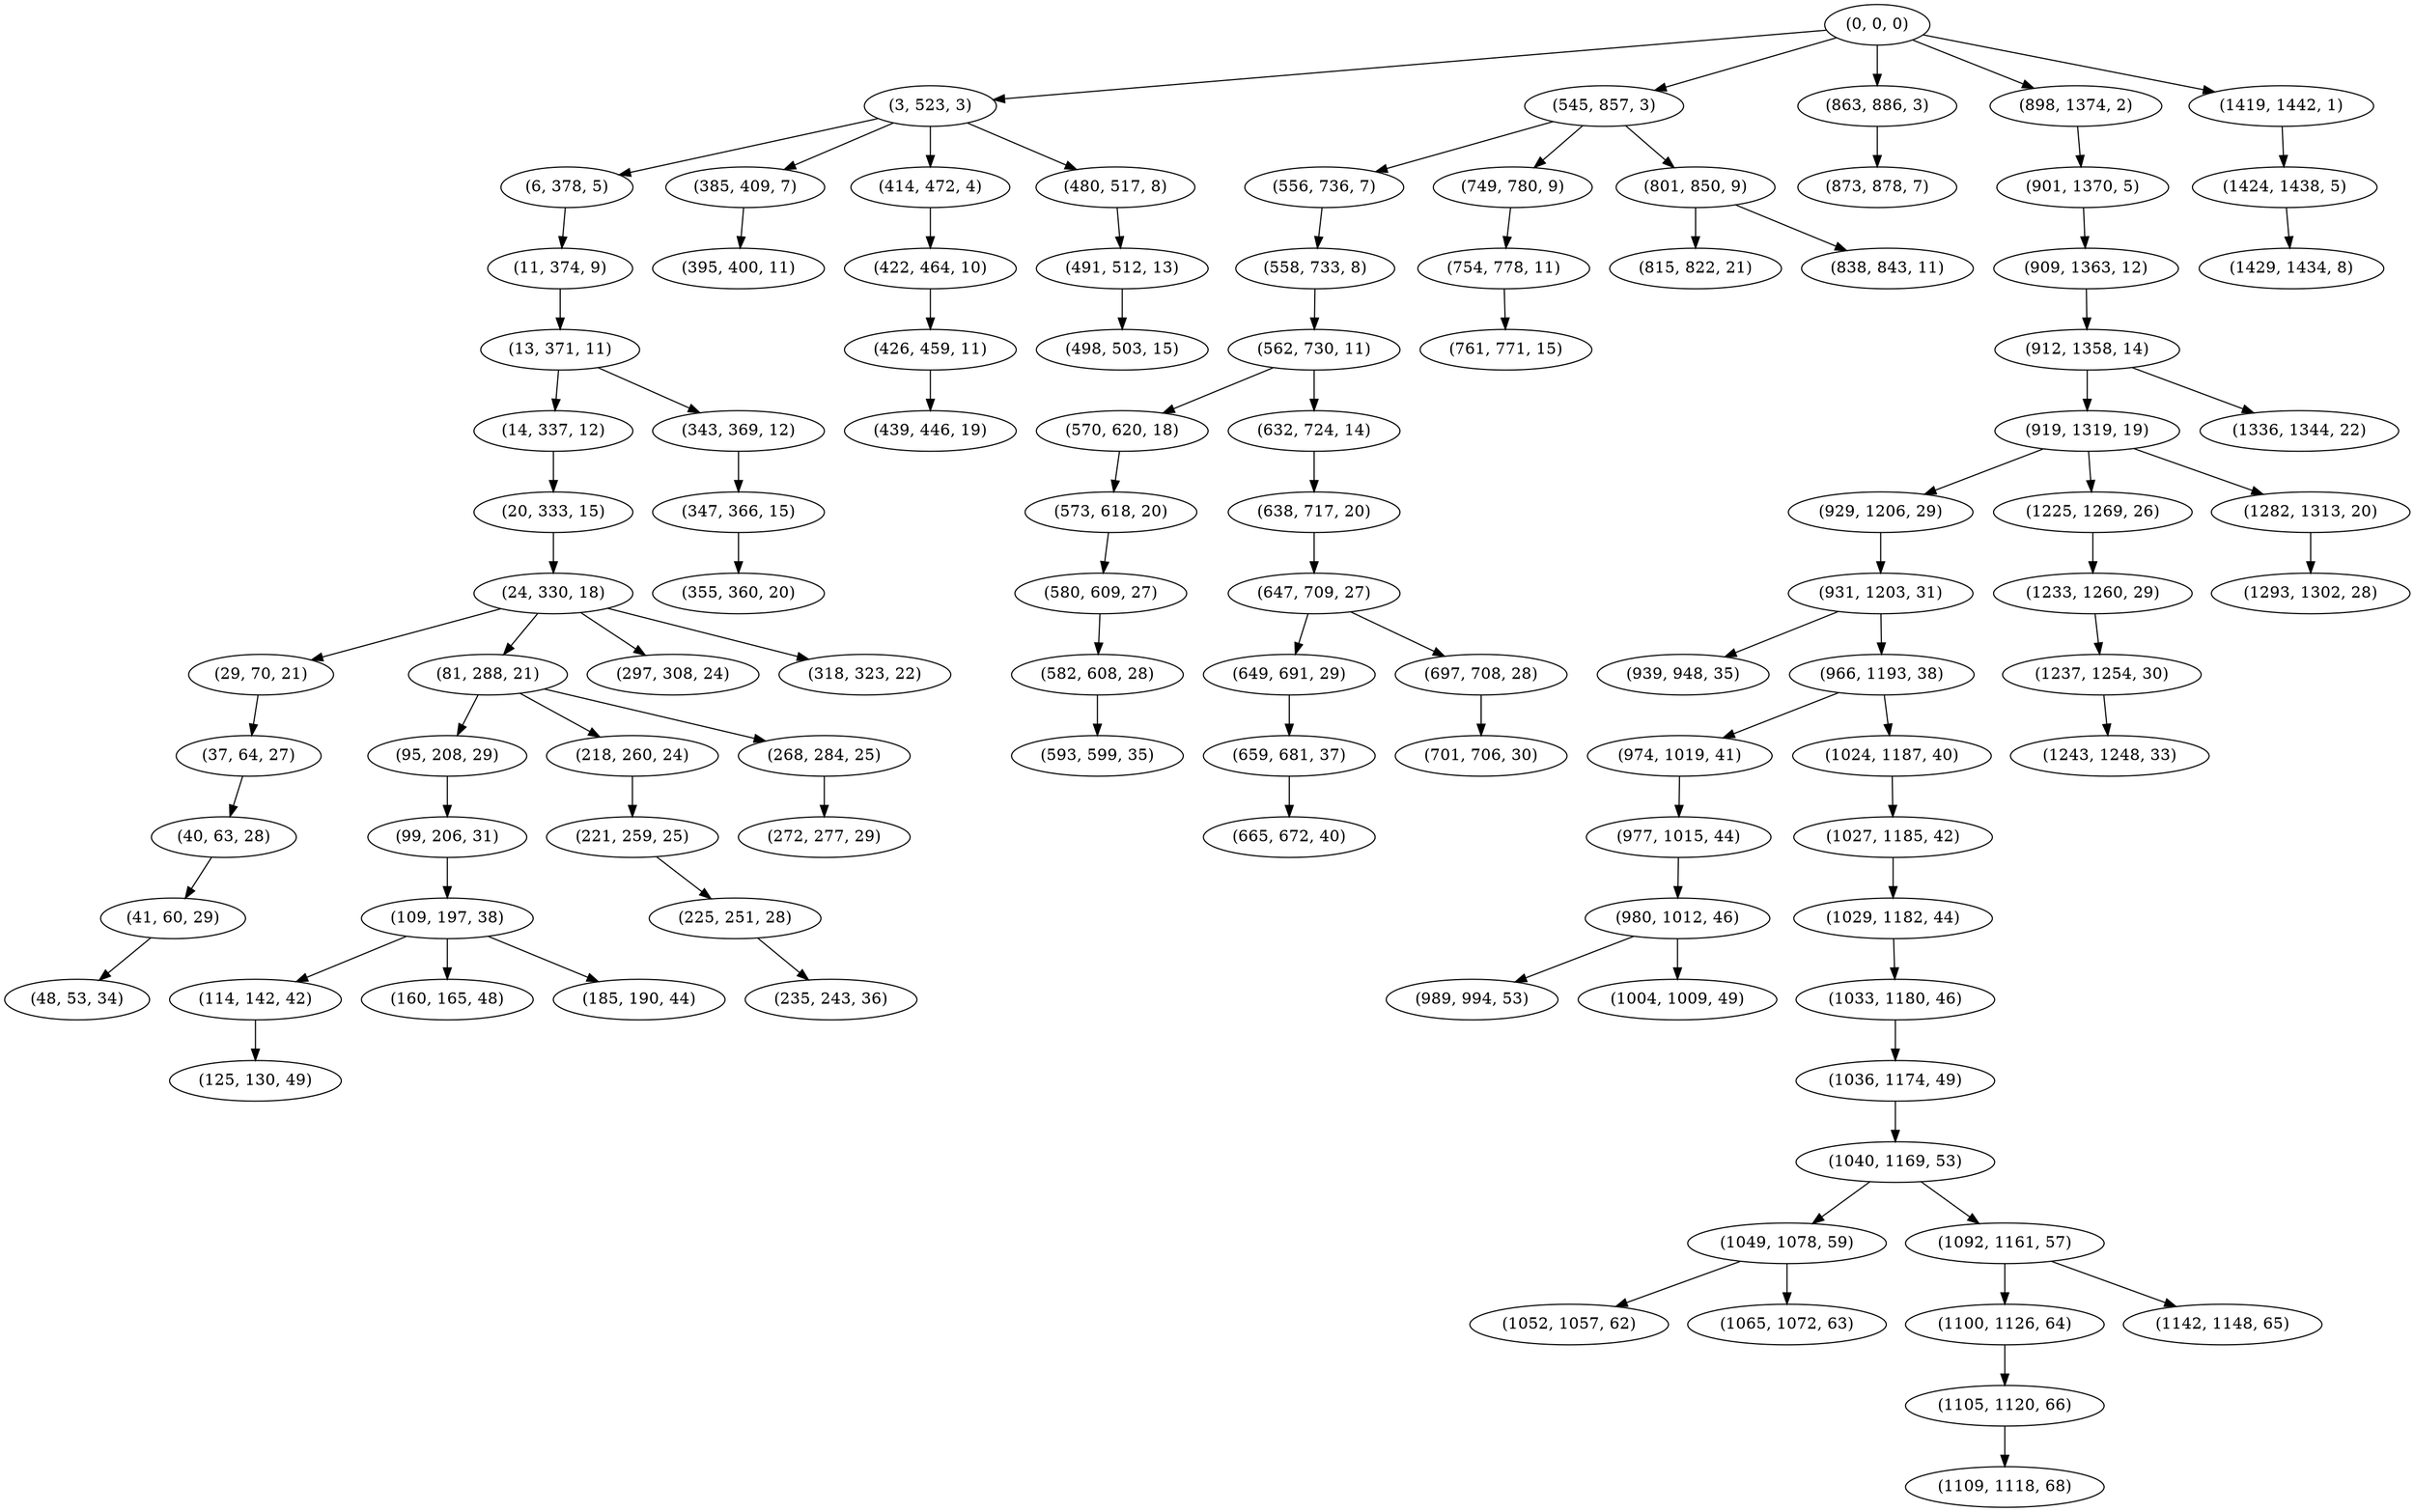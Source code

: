digraph tree {
    "(0, 0, 0)";
    "(3, 523, 3)";
    "(6, 378, 5)";
    "(11, 374, 9)";
    "(13, 371, 11)";
    "(14, 337, 12)";
    "(20, 333, 15)";
    "(24, 330, 18)";
    "(29, 70, 21)";
    "(37, 64, 27)";
    "(40, 63, 28)";
    "(41, 60, 29)";
    "(48, 53, 34)";
    "(81, 288, 21)";
    "(95, 208, 29)";
    "(99, 206, 31)";
    "(109, 197, 38)";
    "(114, 142, 42)";
    "(125, 130, 49)";
    "(160, 165, 48)";
    "(185, 190, 44)";
    "(218, 260, 24)";
    "(221, 259, 25)";
    "(225, 251, 28)";
    "(235, 243, 36)";
    "(268, 284, 25)";
    "(272, 277, 29)";
    "(297, 308, 24)";
    "(318, 323, 22)";
    "(343, 369, 12)";
    "(347, 366, 15)";
    "(355, 360, 20)";
    "(385, 409, 7)";
    "(395, 400, 11)";
    "(414, 472, 4)";
    "(422, 464, 10)";
    "(426, 459, 11)";
    "(439, 446, 19)";
    "(480, 517, 8)";
    "(491, 512, 13)";
    "(498, 503, 15)";
    "(545, 857, 3)";
    "(556, 736, 7)";
    "(558, 733, 8)";
    "(562, 730, 11)";
    "(570, 620, 18)";
    "(573, 618, 20)";
    "(580, 609, 27)";
    "(582, 608, 28)";
    "(593, 599, 35)";
    "(632, 724, 14)";
    "(638, 717, 20)";
    "(647, 709, 27)";
    "(649, 691, 29)";
    "(659, 681, 37)";
    "(665, 672, 40)";
    "(697, 708, 28)";
    "(701, 706, 30)";
    "(749, 780, 9)";
    "(754, 778, 11)";
    "(761, 771, 15)";
    "(801, 850, 9)";
    "(815, 822, 21)";
    "(838, 843, 11)";
    "(863, 886, 3)";
    "(873, 878, 7)";
    "(898, 1374, 2)";
    "(901, 1370, 5)";
    "(909, 1363, 12)";
    "(912, 1358, 14)";
    "(919, 1319, 19)";
    "(929, 1206, 29)";
    "(931, 1203, 31)";
    "(939, 948, 35)";
    "(966, 1193, 38)";
    "(974, 1019, 41)";
    "(977, 1015, 44)";
    "(980, 1012, 46)";
    "(989, 994, 53)";
    "(1004, 1009, 49)";
    "(1024, 1187, 40)";
    "(1027, 1185, 42)";
    "(1029, 1182, 44)";
    "(1033, 1180, 46)";
    "(1036, 1174, 49)";
    "(1040, 1169, 53)";
    "(1049, 1078, 59)";
    "(1052, 1057, 62)";
    "(1065, 1072, 63)";
    "(1092, 1161, 57)";
    "(1100, 1126, 64)";
    "(1105, 1120, 66)";
    "(1109, 1118, 68)";
    "(1142, 1148, 65)";
    "(1225, 1269, 26)";
    "(1233, 1260, 29)";
    "(1237, 1254, 30)";
    "(1243, 1248, 33)";
    "(1282, 1313, 20)";
    "(1293, 1302, 28)";
    "(1336, 1344, 22)";
    "(1419, 1442, 1)";
    "(1424, 1438, 5)";
    "(1429, 1434, 8)";
    "(0, 0, 0)" -> "(3, 523, 3)";
    "(0, 0, 0)" -> "(545, 857, 3)";
    "(0, 0, 0)" -> "(863, 886, 3)";
    "(0, 0, 0)" -> "(898, 1374, 2)";
    "(0, 0, 0)" -> "(1419, 1442, 1)";
    "(3, 523, 3)" -> "(6, 378, 5)";
    "(3, 523, 3)" -> "(385, 409, 7)";
    "(3, 523, 3)" -> "(414, 472, 4)";
    "(3, 523, 3)" -> "(480, 517, 8)";
    "(6, 378, 5)" -> "(11, 374, 9)";
    "(11, 374, 9)" -> "(13, 371, 11)";
    "(13, 371, 11)" -> "(14, 337, 12)";
    "(13, 371, 11)" -> "(343, 369, 12)";
    "(14, 337, 12)" -> "(20, 333, 15)";
    "(20, 333, 15)" -> "(24, 330, 18)";
    "(24, 330, 18)" -> "(29, 70, 21)";
    "(24, 330, 18)" -> "(81, 288, 21)";
    "(24, 330, 18)" -> "(297, 308, 24)";
    "(24, 330, 18)" -> "(318, 323, 22)";
    "(29, 70, 21)" -> "(37, 64, 27)";
    "(37, 64, 27)" -> "(40, 63, 28)";
    "(40, 63, 28)" -> "(41, 60, 29)";
    "(41, 60, 29)" -> "(48, 53, 34)";
    "(81, 288, 21)" -> "(95, 208, 29)";
    "(81, 288, 21)" -> "(218, 260, 24)";
    "(81, 288, 21)" -> "(268, 284, 25)";
    "(95, 208, 29)" -> "(99, 206, 31)";
    "(99, 206, 31)" -> "(109, 197, 38)";
    "(109, 197, 38)" -> "(114, 142, 42)";
    "(109, 197, 38)" -> "(160, 165, 48)";
    "(109, 197, 38)" -> "(185, 190, 44)";
    "(114, 142, 42)" -> "(125, 130, 49)";
    "(218, 260, 24)" -> "(221, 259, 25)";
    "(221, 259, 25)" -> "(225, 251, 28)";
    "(225, 251, 28)" -> "(235, 243, 36)";
    "(268, 284, 25)" -> "(272, 277, 29)";
    "(343, 369, 12)" -> "(347, 366, 15)";
    "(347, 366, 15)" -> "(355, 360, 20)";
    "(385, 409, 7)" -> "(395, 400, 11)";
    "(414, 472, 4)" -> "(422, 464, 10)";
    "(422, 464, 10)" -> "(426, 459, 11)";
    "(426, 459, 11)" -> "(439, 446, 19)";
    "(480, 517, 8)" -> "(491, 512, 13)";
    "(491, 512, 13)" -> "(498, 503, 15)";
    "(545, 857, 3)" -> "(556, 736, 7)";
    "(545, 857, 3)" -> "(749, 780, 9)";
    "(545, 857, 3)" -> "(801, 850, 9)";
    "(556, 736, 7)" -> "(558, 733, 8)";
    "(558, 733, 8)" -> "(562, 730, 11)";
    "(562, 730, 11)" -> "(570, 620, 18)";
    "(562, 730, 11)" -> "(632, 724, 14)";
    "(570, 620, 18)" -> "(573, 618, 20)";
    "(573, 618, 20)" -> "(580, 609, 27)";
    "(580, 609, 27)" -> "(582, 608, 28)";
    "(582, 608, 28)" -> "(593, 599, 35)";
    "(632, 724, 14)" -> "(638, 717, 20)";
    "(638, 717, 20)" -> "(647, 709, 27)";
    "(647, 709, 27)" -> "(649, 691, 29)";
    "(647, 709, 27)" -> "(697, 708, 28)";
    "(649, 691, 29)" -> "(659, 681, 37)";
    "(659, 681, 37)" -> "(665, 672, 40)";
    "(697, 708, 28)" -> "(701, 706, 30)";
    "(749, 780, 9)" -> "(754, 778, 11)";
    "(754, 778, 11)" -> "(761, 771, 15)";
    "(801, 850, 9)" -> "(815, 822, 21)";
    "(801, 850, 9)" -> "(838, 843, 11)";
    "(863, 886, 3)" -> "(873, 878, 7)";
    "(898, 1374, 2)" -> "(901, 1370, 5)";
    "(901, 1370, 5)" -> "(909, 1363, 12)";
    "(909, 1363, 12)" -> "(912, 1358, 14)";
    "(912, 1358, 14)" -> "(919, 1319, 19)";
    "(912, 1358, 14)" -> "(1336, 1344, 22)";
    "(919, 1319, 19)" -> "(929, 1206, 29)";
    "(919, 1319, 19)" -> "(1225, 1269, 26)";
    "(919, 1319, 19)" -> "(1282, 1313, 20)";
    "(929, 1206, 29)" -> "(931, 1203, 31)";
    "(931, 1203, 31)" -> "(939, 948, 35)";
    "(931, 1203, 31)" -> "(966, 1193, 38)";
    "(966, 1193, 38)" -> "(974, 1019, 41)";
    "(966, 1193, 38)" -> "(1024, 1187, 40)";
    "(974, 1019, 41)" -> "(977, 1015, 44)";
    "(977, 1015, 44)" -> "(980, 1012, 46)";
    "(980, 1012, 46)" -> "(989, 994, 53)";
    "(980, 1012, 46)" -> "(1004, 1009, 49)";
    "(1024, 1187, 40)" -> "(1027, 1185, 42)";
    "(1027, 1185, 42)" -> "(1029, 1182, 44)";
    "(1029, 1182, 44)" -> "(1033, 1180, 46)";
    "(1033, 1180, 46)" -> "(1036, 1174, 49)";
    "(1036, 1174, 49)" -> "(1040, 1169, 53)";
    "(1040, 1169, 53)" -> "(1049, 1078, 59)";
    "(1040, 1169, 53)" -> "(1092, 1161, 57)";
    "(1049, 1078, 59)" -> "(1052, 1057, 62)";
    "(1049, 1078, 59)" -> "(1065, 1072, 63)";
    "(1092, 1161, 57)" -> "(1100, 1126, 64)";
    "(1092, 1161, 57)" -> "(1142, 1148, 65)";
    "(1100, 1126, 64)" -> "(1105, 1120, 66)";
    "(1105, 1120, 66)" -> "(1109, 1118, 68)";
    "(1225, 1269, 26)" -> "(1233, 1260, 29)";
    "(1233, 1260, 29)" -> "(1237, 1254, 30)";
    "(1237, 1254, 30)" -> "(1243, 1248, 33)";
    "(1282, 1313, 20)" -> "(1293, 1302, 28)";
    "(1419, 1442, 1)" -> "(1424, 1438, 5)";
    "(1424, 1438, 5)" -> "(1429, 1434, 8)";
}
